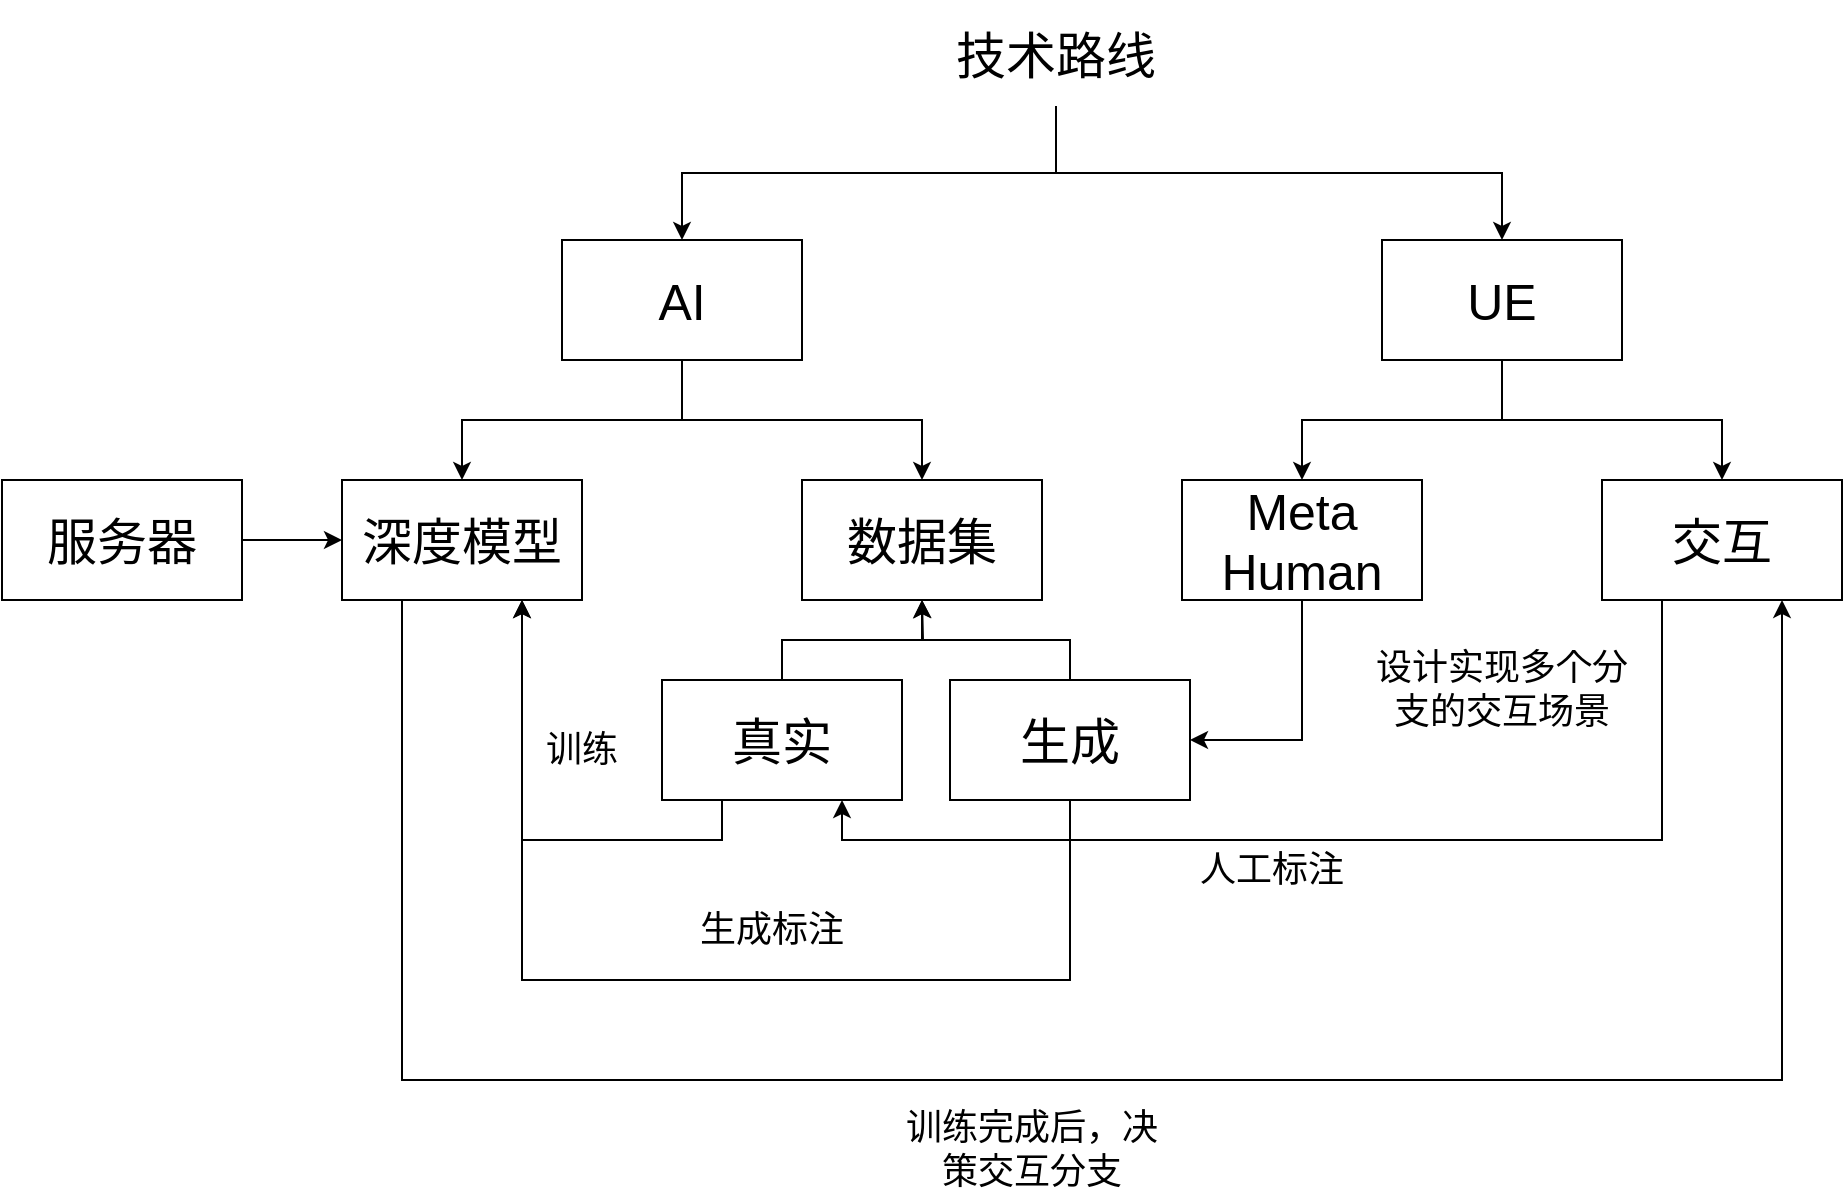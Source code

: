 <mxfile version="21.1.5" type="github">
  <diagram name="第 1 页" id="sE3wx0_Ya-UWdu52Jytg">
    <mxGraphModel dx="2327" dy="784" grid="1" gridSize="10" guides="1" tooltips="1" connect="1" arrows="1" fold="1" page="1" pageScale="1" pageWidth="827" pageHeight="1169" math="0" shadow="0">
      <root>
        <mxCell id="0" />
        <mxCell id="1" parent="0" />
        <mxCell id="eEUC3-Q04Bc65XLxVs9C-8" style="edgeStyle=orthogonalEdgeStyle;rounded=0;orthogonalLoop=1;jettySize=auto;html=1;exitX=0.5;exitY=1;exitDx=0;exitDy=0;entryX=0.5;entryY=0;entryDx=0;entryDy=0;" edge="1" parent="1" source="eEUC3-Q04Bc65XLxVs9C-1" target="eEUC3-Q04Bc65XLxVs9C-6">
          <mxGeometry relative="1" as="geometry" />
        </mxCell>
        <mxCell id="eEUC3-Q04Bc65XLxVs9C-10" style="edgeStyle=orthogonalEdgeStyle;rounded=0;orthogonalLoop=1;jettySize=auto;html=1;exitX=0.5;exitY=1;exitDx=0;exitDy=0;" edge="1" parent="1" source="eEUC3-Q04Bc65XLxVs9C-1" target="eEUC3-Q04Bc65XLxVs9C-9">
          <mxGeometry relative="1" as="geometry" />
        </mxCell>
        <mxCell id="eEUC3-Q04Bc65XLxVs9C-1" value="&lt;font style=&quot;font-size: 25px;&quot;&gt;AI&lt;/font&gt;" style="rounded=0;whiteSpace=wrap;html=1;" vertex="1" parent="1">
          <mxGeometry x="160" y="160" width="120" height="60" as="geometry" />
        </mxCell>
        <mxCell id="eEUC3-Q04Bc65XLxVs9C-4" style="edgeStyle=orthogonalEdgeStyle;rounded=0;orthogonalLoop=1;jettySize=auto;html=1;exitX=0.5;exitY=1;exitDx=0;exitDy=0;entryX=0.5;entryY=0;entryDx=0;entryDy=0;" edge="1" parent="1" source="eEUC3-Q04Bc65XLxVs9C-2" target="eEUC3-Q04Bc65XLxVs9C-1">
          <mxGeometry relative="1" as="geometry" />
        </mxCell>
        <mxCell id="eEUC3-Q04Bc65XLxVs9C-5" style="edgeStyle=orthogonalEdgeStyle;rounded=0;orthogonalLoop=1;jettySize=auto;html=1;exitX=0.5;exitY=1;exitDx=0;exitDy=0;" edge="1" parent="1" source="eEUC3-Q04Bc65XLxVs9C-2" target="eEUC3-Q04Bc65XLxVs9C-3">
          <mxGeometry relative="1" as="geometry" />
        </mxCell>
        <mxCell id="eEUC3-Q04Bc65XLxVs9C-2" value="&lt;font style=&quot;font-size: 25px;&quot;&gt;技术路线&lt;/font&gt;" style="text;html=1;strokeColor=none;fillColor=none;align=center;verticalAlign=middle;whiteSpace=wrap;rounded=0;" vertex="1" parent="1">
          <mxGeometry x="354" y="40" width="106" height="53" as="geometry" />
        </mxCell>
        <mxCell id="eEUC3-Q04Bc65XLxVs9C-26" style="edgeStyle=orthogonalEdgeStyle;rounded=0;orthogonalLoop=1;jettySize=auto;html=1;exitX=0.5;exitY=1;exitDx=0;exitDy=0;entryX=0.5;entryY=0;entryDx=0;entryDy=0;" edge="1" parent="1" source="eEUC3-Q04Bc65XLxVs9C-3" target="eEUC3-Q04Bc65XLxVs9C-23">
          <mxGeometry relative="1" as="geometry" />
        </mxCell>
        <mxCell id="eEUC3-Q04Bc65XLxVs9C-29" style="edgeStyle=orthogonalEdgeStyle;rounded=0;orthogonalLoop=1;jettySize=auto;html=1;exitX=0.5;exitY=1;exitDx=0;exitDy=0;" edge="1" parent="1" source="eEUC3-Q04Bc65XLxVs9C-3" target="eEUC3-Q04Bc65XLxVs9C-24">
          <mxGeometry relative="1" as="geometry" />
        </mxCell>
        <mxCell id="eEUC3-Q04Bc65XLxVs9C-3" value="&lt;font style=&quot;font-size: 25px;&quot;&gt;UE&lt;/font&gt;" style="rounded=0;whiteSpace=wrap;html=1;" vertex="1" parent="1">
          <mxGeometry x="570" y="160" width="120" height="60" as="geometry" />
        </mxCell>
        <mxCell id="eEUC3-Q04Bc65XLxVs9C-6" value="&lt;span style=&quot;font-size: 25px;&quot;&gt;数据集&lt;/span&gt;" style="rounded=0;whiteSpace=wrap;html=1;" vertex="1" parent="1">
          <mxGeometry x="280" y="280" width="120" height="60" as="geometry" />
        </mxCell>
        <mxCell id="eEUC3-Q04Bc65XLxVs9C-38" style="edgeStyle=orthogonalEdgeStyle;rounded=0;orthogonalLoop=1;jettySize=auto;html=1;exitX=0.25;exitY=1;exitDx=0;exitDy=0;entryX=0.75;entryY=1;entryDx=0;entryDy=0;" edge="1" parent="1" source="eEUC3-Q04Bc65XLxVs9C-9" target="eEUC3-Q04Bc65XLxVs9C-24">
          <mxGeometry relative="1" as="geometry">
            <Array as="points">
              <mxPoint x="80" y="580" />
              <mxPoint x="770" y="580" />
            </Array>
          </mxGeometry>
        </mxCell>
        <mxCell id="eEUC3-Q04Bc65XLxVs9C-9" value="&lt;span style=&quot;font-size: 25px;&quot;&gt;深度模型&lt;/span&gt;" style="rounded=0;whiteSpace=wrap;html=1;" vertex="1" parent="1">
          <mxGeometry x="50" y="280" width="120" height="60" as="geometry" />
        </mxCell>
        <mxCell id="eEUC3-Q04Bc65XLxVs9C-25" style="edgeStyle=orthogonalEdgeStyle;rounded=0;orthogonalLoop=1;jettySize=auto;html=1;exitX=1;exitY=0.5;exitDx=0;exitDy=0;" edge="1" parent="1" source="eEUC3-Q04Bc65XLxVs9C-12" target="eEUC3-Q04Bc65XLxVs9C-9">
          <mxGeometry relative="1" as="geometry" />
        </mxCell>
        <mxCell id="eEUC3-Q04Bc65XLxVs9C-12" value="&lt;span style=&quot;font-size: 25px;&quot;&gt;服务器&lt;/span&gt;" style="rounded=0;whiteSpace=wrap;html=1;" vertex="1" parent="1">
          <mxGeometry x="-120" y="280" width="120" height="60" as="geometry" />
        </mxCell>
        <mxCell id="eEUC3-Q04Bc65XLxVs9C-17" style="edgeStyle=orthogonalEdgeStyle;rounded=0;orthogonalLoop=1;jettySize=auto;html=1;exitX=0.5;exitY=0;exitDx=0;exitDy=0;entryX=0.5;entryY=1;entryDx=0;entryDy=0;" edge="1" parent="1" source="eEUC3-Q04Bc65XLxVs9C-14" target="eEUC3-Q04Bc65XLxVs9C-6">
          <mxGeometry relative="1" as="geometry" />
        </mxCell>
        <mxCell id="eEUC3-Q04Bc65XLxVs9C-34" style="edgeStyle=orthogonalEdgeStyle;rounded=0;orthogonalLoop=1;jettySize=auto;html=1;exitX=0.25;exitY=1;exitDx=0;exitDy=0;entryX=0.75;entryY=1;entryDx=0;entryDy=0;" edge="1" parent="1" source="eEUC3-Q04Bc65XLxVs9C-14" target="eEUC3-Q04Bc65XLxVs9C-9">
          <mxGeometry relative="1" as="geometry" />
        </mxCell>
        <mxCell id="eEUC3-Q04Bc65XLxVs9C-14" value="&lt;span style=&quot;font-size: 25px;&quot;&gt;真实&lt;/span&gt;" style="rounded=0;whiteSpace=wrap;html=1;" vertex="1" parent="1">
          <mxGeometry x="210" y="380" width="120" height="60" as="geometry" />
        </mxCell>
        <mxCell id="eEUC3-Q04Bc65XLxVs9C-18" style="edgeStyle=orthogonalEdgeStyle;rounded=0;orthogonalLoop=1;jettySize=auto;html=1;exitX=0.5;exitY=0;exitDx=0;exitDy=0;" edge="1" parent="1" source="eEUC3-Q04Bc65XLxVs9C-15">
          <mxGeometry relative="1" as="geometry">
            <mxPoint x="340" y="340" as="targetPoint" />
          </mxGeometry>
        </mxCell>
        <mxCell id="eEUC3-Q04Bc65XLxVs9C-35" style="edgeStyle=orthogonalEdgeStyle;rounded=0;orthogonalLoop=1;jettySize=auto;html=1;exitX=0.5;exitY=1;exitDx=0;exitDy=0;" edge="1" parent="1" source="eEUC3-Q04Bc65XLxVs9C-15">
          <mxGeometry relative="1" as="geometry">
            <mxPoint x="140" y="340" as="targetPoint" />
            <Array as="points">
              <mxPoint x="414" y="530" />
              <mxPoint x="140" y="530" />
            </Array>
          </mxGeometry>
        </mxCell>
        <mxCell id="eEUC3-Q04Bc65XLxVs9C-15" value="&lt;span style=&quot;font-size: 25px;&quot;&gt;生成&lt;/span&gt;" style="rounded=0;whiteSpace=wrap;html=1;" vertex="1" parent="1">
          <mxGeometry x="354" y="380" width="120" height="60" as="geometry" />
        </mxCell>
        <mxCell id="eEUC3-Q04Bc65XLxVs9C-27" style="edgeStyle=orthogonalEdgeStyle;rounded=0;orthogonalLoop=1;jettySize=auto;html=1;exitX=0.5;exitY=1;exitDx=0;exitDy=0;entryX=1;entryY=0.5;entryDx=0;entryDy=0;" edge="1" parent="1" source="eEUC3-Q04Bc65XLxVs9C-23" target="eEUC3-Q04Bc65XLxVs9C-15">
          <mxGeometry relative="1" as="geometry" />
        </mxCell>
        <mxCell id="eEUC3-Q04Bc65XLxVs9C-23" value="&lt;span style=&quot;font-size: 25px;&quot;&gt;Meta&lt;br&gt;Human&lt;br&gt;&lt;/span&gt;" style="rounded=0;whiteSpace=wrap;html=1;" vertex="1" parent="1">
          <mxGeometry x="470" y="280" width="120" height="60" as="geometry" />
        </mxCell>
        <mxCell id="eEUC3-Q04Bc65XLxVs9C-32" style="edgeStyle=orthogonalEdgeStyle;rounded=0;orthogonalLoop=1;jettySize=auto;html=1;exitX=0.25;exitY=1;exitDx=0;exitDy=0;entryX=0.75;entryY=1;entryDx=0;entryDy=0;" edge="1" parent="1" source="eEUC3-Q04Bc65XLxVs9C-24" target="eEUC3-Q04Bc65XLxVs9C-14">
          <mxGeometry relative="1" as="geometry" />
        </mxCell>
        <mxCell id="eEUC3-Q04Bc65XLxVs9C-24" value="&lt;span style=&quot;font-size: 25px;&quot;&gt;交互&lt;/span&gt;" style="rounded=0;whiteSpace=wrap;html=1;" vertex="1" parent="1">
          <mxGeometry x="680" y="280" width="120" height="60" as="geometry" />
        </mxCell>
        <mxCell id="eEUC3-Q04Bc65XLxVs9C-28" value="&lt;font style=&quot;font-size: 18px;&quot;&gt;训练&lt;/font&gt;" style="text;html=1;strokeColor=none;fillColor=none;align=center;verticalAlign=middle;whiteSpace=wrap;rounded=0;" vertex="1" parent="1">
          <mxGeometry x="140" y="400" width="60" height="30" as="geometry" />
        </mxCell>
        <mxCell id="eEUC3-Q04Bc65XLxVs9C-31" value="&lt;span style=&quot;font-size: 18px;&quot;&gt;设计实现多个分支的交互场景&lt;/span&gt;" style="text;html=1;strokeColor=none;fillColor=none;align=center;verticalAlign=middle;whiteSpace=wrap;rounded=0;" vertex="1" parent="1">
          <mxGeometry x="565" y="370" width="130" height="30" as="geometry" />
        </mxCell>
        <mxCell id="eEUC3-Q04Bc65XLxVs9C-36" value="&lt;span style=&quot;font-size: 18px;&quot;&gt;人工标注&lt;/span&gt;" style="text;html=1;strokeColor=none;fillColor=none;align=center;verticalAlign=middle;whiteSpace=wrap;rounded=0;" vertex="1" parent="1">
          <mxGeometry x="450" y="460" width="130" height="30" as="geometry" />
        </mxCell>
        <mxCell id="eEUC3-Q04Bc65XLxVs9C-37" value="&lt;span style=&quot;font-size: 18px;&quot;&gt;生成标注&lt;/span&gt;" style="text;html=1;strokeColor=none;fillColor=none;align=center;verticalAlign=middle;whiteSpace=wrap;rounded=0;" vertex="1" parent="1">
          <mxGeometry x="200" y="490" width="130" height="30" as="geometry" />
        </mxCell>
        <mxCell id="eEUC3-Q04Bc65XLxVs9C-39" value="&lt;span style=&quot;font-size: 18px;&quot;&gt;训练完成后，决策交互分支&lt;/span&gt;" style="text;html=1;strokeColor=none;fillColor=none;align=center;verticalAlign=middle;whiteSpace=wrap;rounded=0;" vertex="1" parent="1">
          <mxGeometry x="330" y="600" width="130" height="30" as="geometry" />
        </mxCell>
      </root>
    </mxGraphModel>
  </diagram>
</mxfile>
